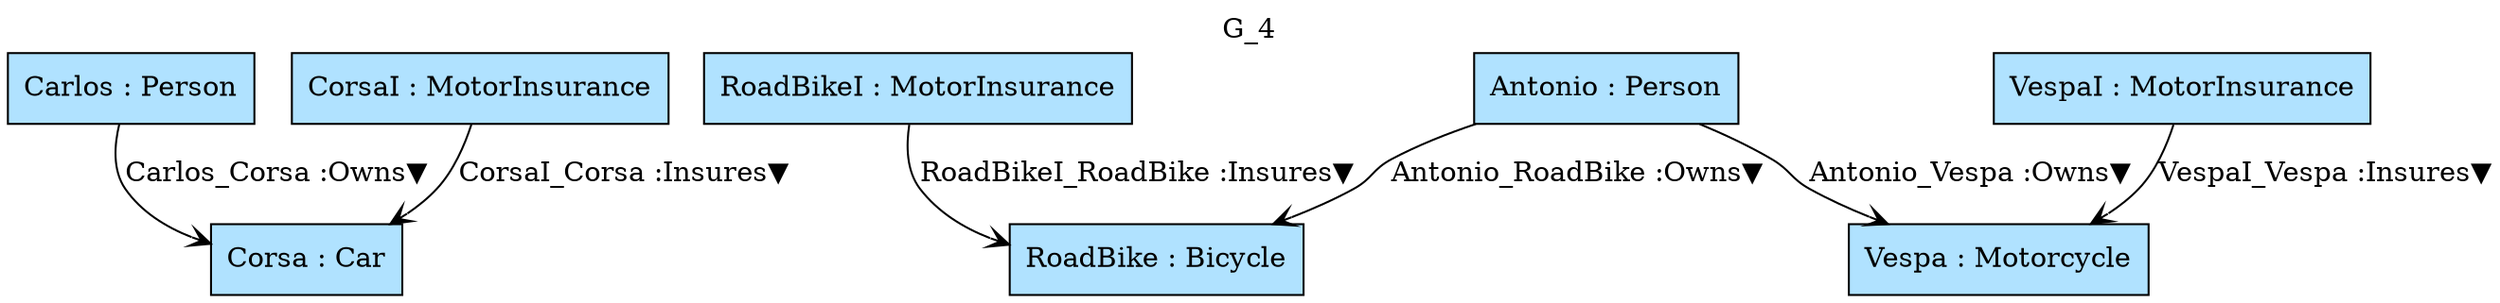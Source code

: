 digraph {graph[label=G_4,labelloc=tl,labelfontsize=12];
"Carlos"[shape=box,fillcolor=lightskyblue1,style = filled,label="Carlos : Person"];
"Antonio"[shape=box,fillcolor=lightskyblue1,style = filled,label="Antonio : Person"];
"CorsaI"[shape=box,fillcolor=lightskyblue1,style = filled,label="CorsaI : MotorInsurance"];
"Corsa"[shape=box,fillcolor=lightskyblue1,style = filled,label="Corsa : Car"];
"RoadBikeI"[shape=box,fillcolor=lightskyblue1,style = filled,label="RoadBikeI : MotorInsurance"];
"RoadBike"[shape=box,fillcolor=lightskyblue1,style = filled,label="RoadBike : Bicycle"];
"VespaI"[shape=box,fillcolor=lightskyblue1,style = filled,label="VespaI : MotorInsurance"];
"Vespa"[shape=box,fillcolor=lightskyblue1,style = filled,label="Vespa : Motorcycle"];

"Carlos"->"Corsa"[label="Carlos_Corsa :Owns▼",arrowhead=vee];
"Antonio"->"RoadBike"[label="Antonio_RoadBike :Owns▼",arrowhead=vee];
"Antonio"->"Vespa"[label="Antonio_Vespa :Owns▼",arrowhead=vee];
"CorsaI"->"Corsa"[label="CorsaI_Corsa :Insures▼",arrowhead=vee];
"RoadBikeI"->"RoadBike"[label="RoadBikeI_RoadBike :Insures▼",arrowhead=vee];
"VespaI"->"Vespa"[label="VespaI_Vespa :Insures▼",arrowhead=vee];
}